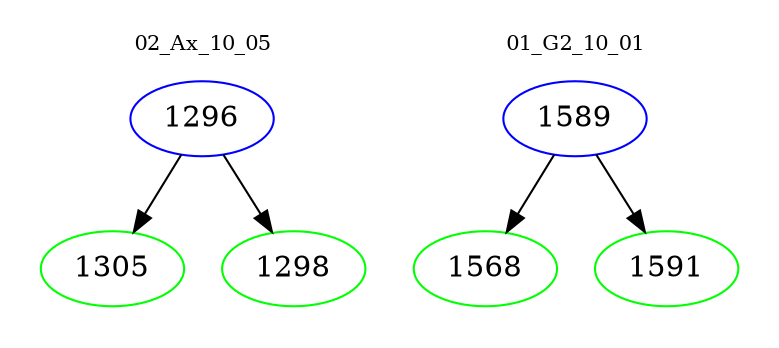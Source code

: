 digraph{
subgraph cluster_0 {
color = white
label = "02_Ax_10_05";
fontsize=10;
T0_1296 [label="1296", color="blue"]
T0_1296 -> T0_1305 [color="black"]
T0_1305 [label="1305", color="green"]
T0_1296 -> T0_1298 [color="black"]
T0_1298 [label="1298", color="green"]
}
subgraph cluster_1 {
color = white
label = "01_G2_10_01";
fontsize=10;
T1_1589 [label="1589", color="blue"]
T1_1589 -> T1_1568 [color="black"]
T1_1568 [label="1568", color="green"]
T1_1589 -> T1_1591 [color="black"]
T1_1591 [label="1591", color="green"]
}
}
